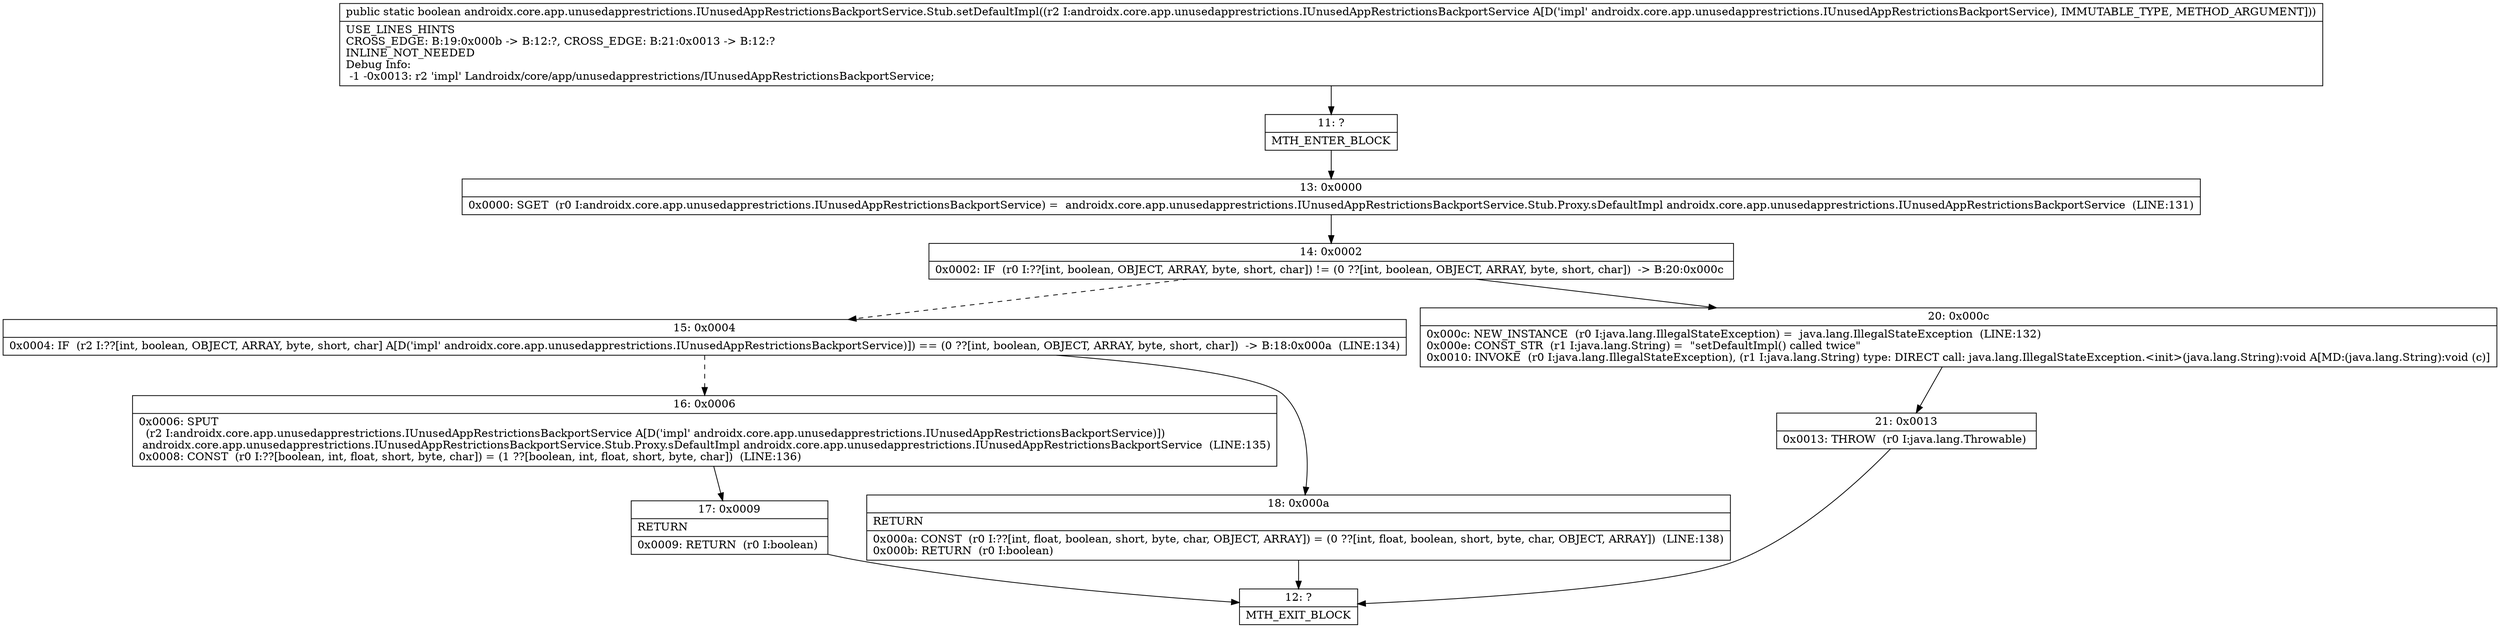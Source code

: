 digraph "CFG forandroidx.core.app.unusedapprestrictions.IUnusedAppRestrictionsBackportService.Stub.setDefaultImpl(Landroidx\/core\/app\/unusedapprestrictions\/IUnusedAppRestrictionsBackportService;)Z" {
Node_11 [shape=record,label="{11\:\ ?|MTH_ENTER_BLOCK\l}"];
Node_13 [shape=record,label="{13\:\ 0x0000|0x0000: SGET  (r0 I:androidx.core.app.unusedapprestrictions.IUnusedAppRestrictionsBackportService) =  androidx.core.app.unusedapprestrictions.IUnusedAppRestrictionsBackportService.Stub.Proxy.sDefaultImpl androidx.core.app.unusedapprestrictions.IUnusedAppRestrictionsBackportService  (LINE:131)\l}"];
Node_14 [shape=record,label="{14\:\ 0x0002|0x0002: IF  (r0 I:??[int, boolean, OBJECT, ARRAY, byte, short, char]) != (0 ??[int, boolean, OBJECT, ARRAY, byte, short, char])  \-\> B:20:0x000c \l}"];
Node_15 [shape=record,label="{15\:\ 0x0004|0x0004: IF  (r2 I:??[int, boolean, OBJECT, ARRAY, byte, short, char] A[D('impl' androidx.core.app.unusedapprestrictions.IUnusedAppRestrictionsBackportService)]) == (0 ??[int, boolean, OBJECT, ARRAY, byte, short, char])  \-\> B:18:0x000a  (LINE:134)\l}"];
Node_16 [shape=record,label="{16\:\ 0x0006|0x0006: SPUT  \l  (r2 I:androidx.core.app.unusedapprestrictions.IUnusedAppRestrictionsBackportService A[D('impl' androidx.core.app.unusedapprestrictions.IUnusedAppRestrictionsBackportService)])\l androidx.core.app.unusedapprestrictions.IUnusedAppRestrictionsBackportService.Stub.Proxy.sDefaultImpl androidx.core.app.unusedapprestrictions.IUnusedAppRestrictionsBackportService  (LINE:135)\l0x0008: CONST  (r0 I:??[boolean, int, float, short, byte, char]) = (1 ??[boolean, int, float, short, byte, char])  (LINE:136)\l}"];
Node_17 [shape=record,label="{17\:\ 0x0009|RETURN\l|0x0009: RETURN  (r0 I:boolean) \l}"];
Node_12 [shape=record,label="{12\:\ ?|MTH_EXIT_BLOCK\l}"];
Node_18 [shape=record,label="{18\:\ 0x000a|RETURN\l|0x000a: CONST  (r0 I:??[int, float, boolean, short, byte, char, OBJECT, ARRAY]) = (0 ??[int, float, boolean, short, byte, char, OBJECT, ARRAY])  (LINE:138)\l0x000b: RETURN  (r0 I:boolean) \l}"];
Node_20 [shape=record,label="{20\:\ 0x000c|0x000c: NEW_INSTANCE  (r0 I:java.lang.IllegalStateException) =  java.lang.IllegalStateException  (LINE:132)\l0x000e: CONST_STR  (r1 I:java.lang.String) =  \"setDefaultImpl() called twice\" \l0x0010: INVOKE  (r0 I:java.lang.IllegalStateException), (r1 I:java.lang.String) type: DIRECT call: java.lang.IllegalStateException.\<init\>(java.lang.String):void A[MD:(java.lang.String):void (c)]\l}"];
Node_21 [shape=record,label="{21\:\ 0x0013|0x0013: THROW  (r0 I:java.lang.Throwable) \l}"];
MethodNode[shape=record,label="{public static boolean androidx.core.app.unusedapprestrictions.IUnusedAppRestrictionsBackportService.Stub.setDefaultImpl((r2 I:androidx.core.app.unusedapprestrictions.IUnusedAppRestrictionsBackportService A[D('impl' androidx.core.app.unusedapprestrictions.IUnusedAppRestrictionsBackportService), IMMUTABLE_TYPE, METHOD_ARGUMENT]))  | USE_LINES_HINTS\lCROSS_EDGE: B:19:0x000b \-\> B:12:?, CROSS_EDGE: B:21:0x0013 \-\> B:12:?\lINLINE_NOT_NEEDED\lDebug Info:\l  \-1 \-0x0013: r2 'impl' Landroidx\/core\/app\/unusedapprestrictions\/IUnusedAppRestrictionsBackportService;\l}"];
MethodNode -> Node_11;Node_11 -> Node_13;
Node_13 -> Node_14;
Node_14 -> Node_15[style=dashed];
Node_14 -> Node_20;
Node_15 -> Node_16[style=dashed];
Node_15 -> Node_18;
Node_16 -> Node_17;
Node_17 -> Node_12;
Node_18 -> Node_12;
Node_20 -> Node_21;
Node_21 -> Node_12;
}

